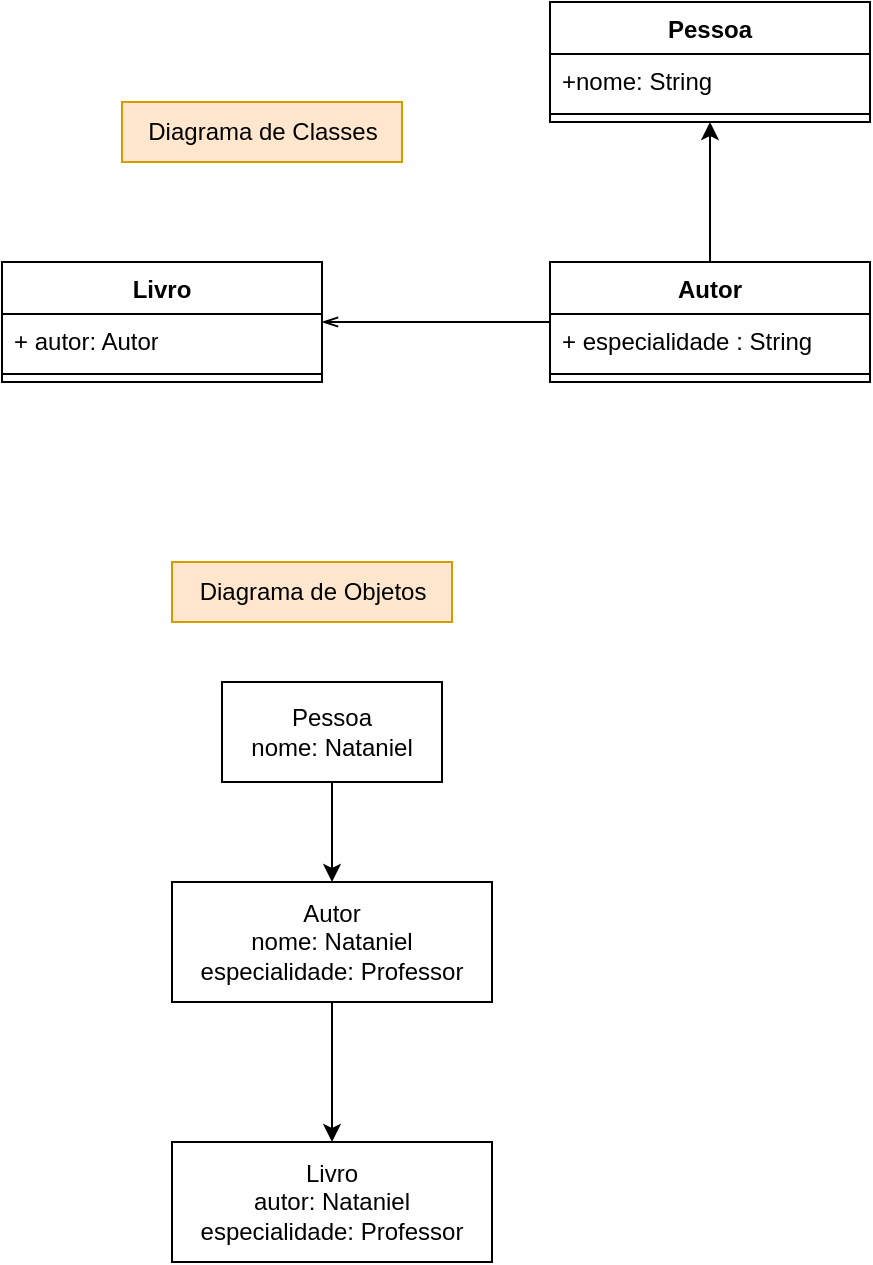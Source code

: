 <mxfile version="28.0.6">
  <diagram name="Página-1" id="WADpwN7cBZMA6mB5cum-">
    <mxGraphModel dx="1418" dy="804" grid="1" gridSize="10" guides="1" tooltips="1" connect="1" arrows="1" fold="1" page="1" pageScale="1" pageWidth="827" pageHeight="1169" math="0" shadow="0">
      <root>
        <mxCell id="0" />
        <mxCell id="1" parent="0" />
        <mxCell id="VuTxXE9pKKoBWTpiBRzc-8" value="" style="edgeStyle=orthogonalEdgeStyle;rounded=0;orthogonalLoop=1;jettySize=auto;html=1;startArrow=openThin;startFill=0;endArrow=none;endFill=0;" edge="1" parent="1" source="VuTxXE9pKKoBWTpiBRzc-1" target="VuTxXE9pKKoBWTpiBRzc-5">
          <mxGeometry relative="1" as="geometry" />
        </mxCell>
        <mxCell id="VuTxXE9pKKoBWTpiBRzc-1" value="Livro" style="swimlane;fontStyle=1;align=center;verticalAlign=top;childLayout=stackLayout;horizontal=1;startSize=26;horizontalStack=0;resizeParent=1;resizeParentMax=0;resizeLast=0;collapsible=1;marginBottom=0;whiteSpace=wrap;html=1;" vertex="1" parent="1">
          <mxGeometry x="60" y="170" width="160" height="60" as="geometry" />
        </mxCell>
        <mxCell id="VuTxXE9pKKoBWTpiBRzc-2" value="+ autor: Autor" style="text;strokeColor=none;fillColor=none;align=left;verticalAlign=top;spacingLeft=4;spacingRight=4;overflow=hidden;rotatable=0;points=[[0,0.5],[1,0.5]];portConstraint=eastwest;whiteSpace=wrap;html=1;" vertex="1" parent="VuTxXE9pKKoBWTpiBRzc-1">
          <mxGeometry y="26" width="160" height="26" as="geometry" />
        </mxCell>
        <mxCell id="VuTxXE9pKKoBWTpiBRzc-3" value="" style="line;strokeWidth=1;fillColor=none;align=left;verticalAlign=middle;spacingTop=-1;spacingLeft=3;spacingRight=3;rotatable=0;labelPosition=right;points=[];portConstraint=eastwest;strokeColor=inherit;" vertex="1" parent="VuTxXE9pKKoBWTpiBRzc-1">
          <mxGeometry y="52" width="160" height="8" as="geometry" />
        </mxCell>
        <mxCell id="VuTxXE9pKKoBWTpiBRzc-12" value="" style="edgeStyle=orthogonalEdgeStyle;rounded=0;orthogonalLoop=1;jettySize=auto;html=1;" edge="1" parent="1" source="VuTxXE9pKKoBWTpiBRzc-5" target="VuTxXE9pKKoBWTpiBRzc-9">
          <mxGeometry relative="1" as="geometry" />
        </mxCell>
        <mxCell id="VuTxXE9pKKoBWTpiBRzc-5" value="Autor" style="swimlane;fontStyle=1;align=center;verticalAlign=top;childLayout=stackLayout;horizontal=1;startSize=26;horizontalStack=0;resizeParent=1;resizeParentMax=0;resizeLast=0;collapsible=1;marginBottom=0;whiteSpace=wrap;html=1;" vertex="1" parent="1">
          <mxGeometry x="334" y="170" width="160" height="60" as="geometry" />
        </mxCell>
        <mxCell id="VuTxXE9pKKoBWTpiBRzc-6" value="+ especialidade : String" style="text;strokeColor=none;fillColor=none;align=left;verticalAlign=top;spacingLeft=4;spacingRight=4;overflow=hidden;rotatable=0;points=[[0,0.5],[1,0.5]];portConstraint=eastwest;whiteSpace=wrap;html=1;" vertex="1" parent="VuTxXE9pKKoBWTpiBRzc-5">
          <mxGeometry y="26" width="160" height="26" as="geometry" />
        </mxCell>
        <mxCell id="VuTxXE9pKKoBWTpiBRzc-7" value="" style="line;strokeWidth=1;fillColor=none;align=left;verticalAlign=middle;spacingTop=-1;spacingLeft=3;spacingRight=3;rotatable=0;labelPosition=right;points=[];portConstraint=eastwest;strokeColor=inherit;" vertex="1" parent="VuTxXE9pKKoBWTpiBRzc-5">
          <mxGeometry y="52" width="160" height="8" as="geometry" />
        </mxCell>
        <mxCell id="VuTxXE9pKKoBWTpiBRzc-9" value="Pessoa" style="swimlane;fontStyle=1;align=center;verticalAlign=top;childLayout=stackLayout;horizontal=1;startSize=26;horizontalStack=0;resizeParent=1;resizeParentMax=0;resizeLast=0;collapsible=1;marginBottom=0;whiteSpace=wrap;html=1;" vertex="1" parent="1">
          <mxGeometry x="334" y="40" width="160" height="60" as="geometry" />
        </mxCell>
        <mxCell id="VuTxXE9pKKoBWTpiBRzc-10" value="+nome: String" style="text;strokeColor=none;fillColor=none;align=left;verticalAlign=top;spacingLeft=4;spacingRight=4;overflow=hidden;rotatable=0;points=[[0,0.5],[1,0.5]];portConstraint=eastwest;whiteSpace=wrap;html=1;" vertex="1" parent="VuTxXE9pKKoBWTpiBRzc-9">
          <mxGeometry y="26" width="160" height="26" as="geometry" />
        </mxCell>
        <mxCell id="VuTxXE9pKKoBWTpiBRzc-11" value="" style="line;strokeWidth=1;fillColor=none;align=left;verticalAlign=middle;spacingTop=-1;spacingLeft=3;spacingRight=3;rotatable=0;labelPosition=right;points=[];portConstraint=eastwest;strokeColor=inherit;" vertex="1" parent="VuTxXE9pKKoBWTpiBRzc-9">
          <mxGeometry y="52" width="160" height="8" as="geometry" />
        </mxCell>
        <mxCell id="VuTxXE9pKKoBWTpiBRzc-13" value="Diagrama de Classes" style="text;html=1;align=center;verticalAlign=middle;resizable=0;points=[];autosize=1;strokeColor=#d79b00;fillColor=#ffe6cc;" vertex="1" parent="1">
          <mxGeometry x="120" y="90" width="140" height="30" as="geometry" />
        </mxCell>
        <mxCell id="VuTxXE9pKKoBWTpiBRzc-17" style="edgeStyle=orthogonalEdgeStyle;rounded=0;orthogonalLoop=1;jettySize=auto;html=1;entryX=0.5;entryY=0;entryDx=0;entryDy=0;" edge="1" parent="1" source="VuTxXE9pKKoBWTpiBRzc-14" target="VuTxXE9pKKoBWTpiBRzc-15">
          <mxGeometry relative="1" as="geometry" />
        </mxCell>
        <mxCell id="VuTxXE9pKKoBWTpiBRzc-14" value="Pessoa&lt;div&gt;nome: Nataniel&lt;/div&gt;" style="html=1;whiteSpace=wrap;" vertex="1" parent="1">
          <mxGeometry x="170" y="380" width="110" height="50" as="geometry" />
        </mxCell>
        <mxCell id="VuTxXE9pKKoBWTpiBRzc-18" style="edgeStyle=orthogonalEdgeStyle;rounded=0;orthogonalLoop=1;jettySize=auto;html=1;entryX=0.5;entryY=0;entryDx=0;entryDy=0;" edge="1" parent="1" source="VuTxXE9pKKoBWTpiBRzc-15" target="VuTxXE9pKKoBWTpiBRzc-16">
          <mxGeometry relative="1" as="geometry" />
        </mxCell>
        <mxCell id="VuTxXE9pKKoBWTpiBRzc-15" value="Autor&lt;div&gt;nome: Nataniel&lt;/div&gt;&lt;div&gt;especialidade: Professor&lt;/div&gt;" style="html=1;whiteSpace=wrap;" vertex="1" parent="1">
          <mxGeometry x="145" y="480" width="160" height="60" as="geometry" />
        </mxCell>
        <mxCell id="VuTxXE9pKKoBWTpiBRzc-16" value="Livro&lt;br&gt;&lt;div&gt;autor: Nataniel&lt;/div&gt;&lt;div&gt;especialidade: Professor&lt;/div&gt;" style="html=1;whiteSpace=wrap;" vertex="1" parent="1">
          <mxGeometry x="145" y="610" width="160" height="60" as="geometry" />
        </mxCell>
        <mxCell id="VuTxXE9pKKoBWTpiBRzc-19" value="Diagrama de Objetos" style="text;html=1;align=center;verticalAlign=middle;resizable=0;points=[];autosize=1;strokeColor=#d79b00;fillColor=#ffe6cc;" vertex="1" parent="1">
          <mxGeometry x="145" y="320" width="140" height="30" as="geometry" />
        </mxCell>
      </root>
    </mxGraphModel>
  </diagram>
</mxfile>
